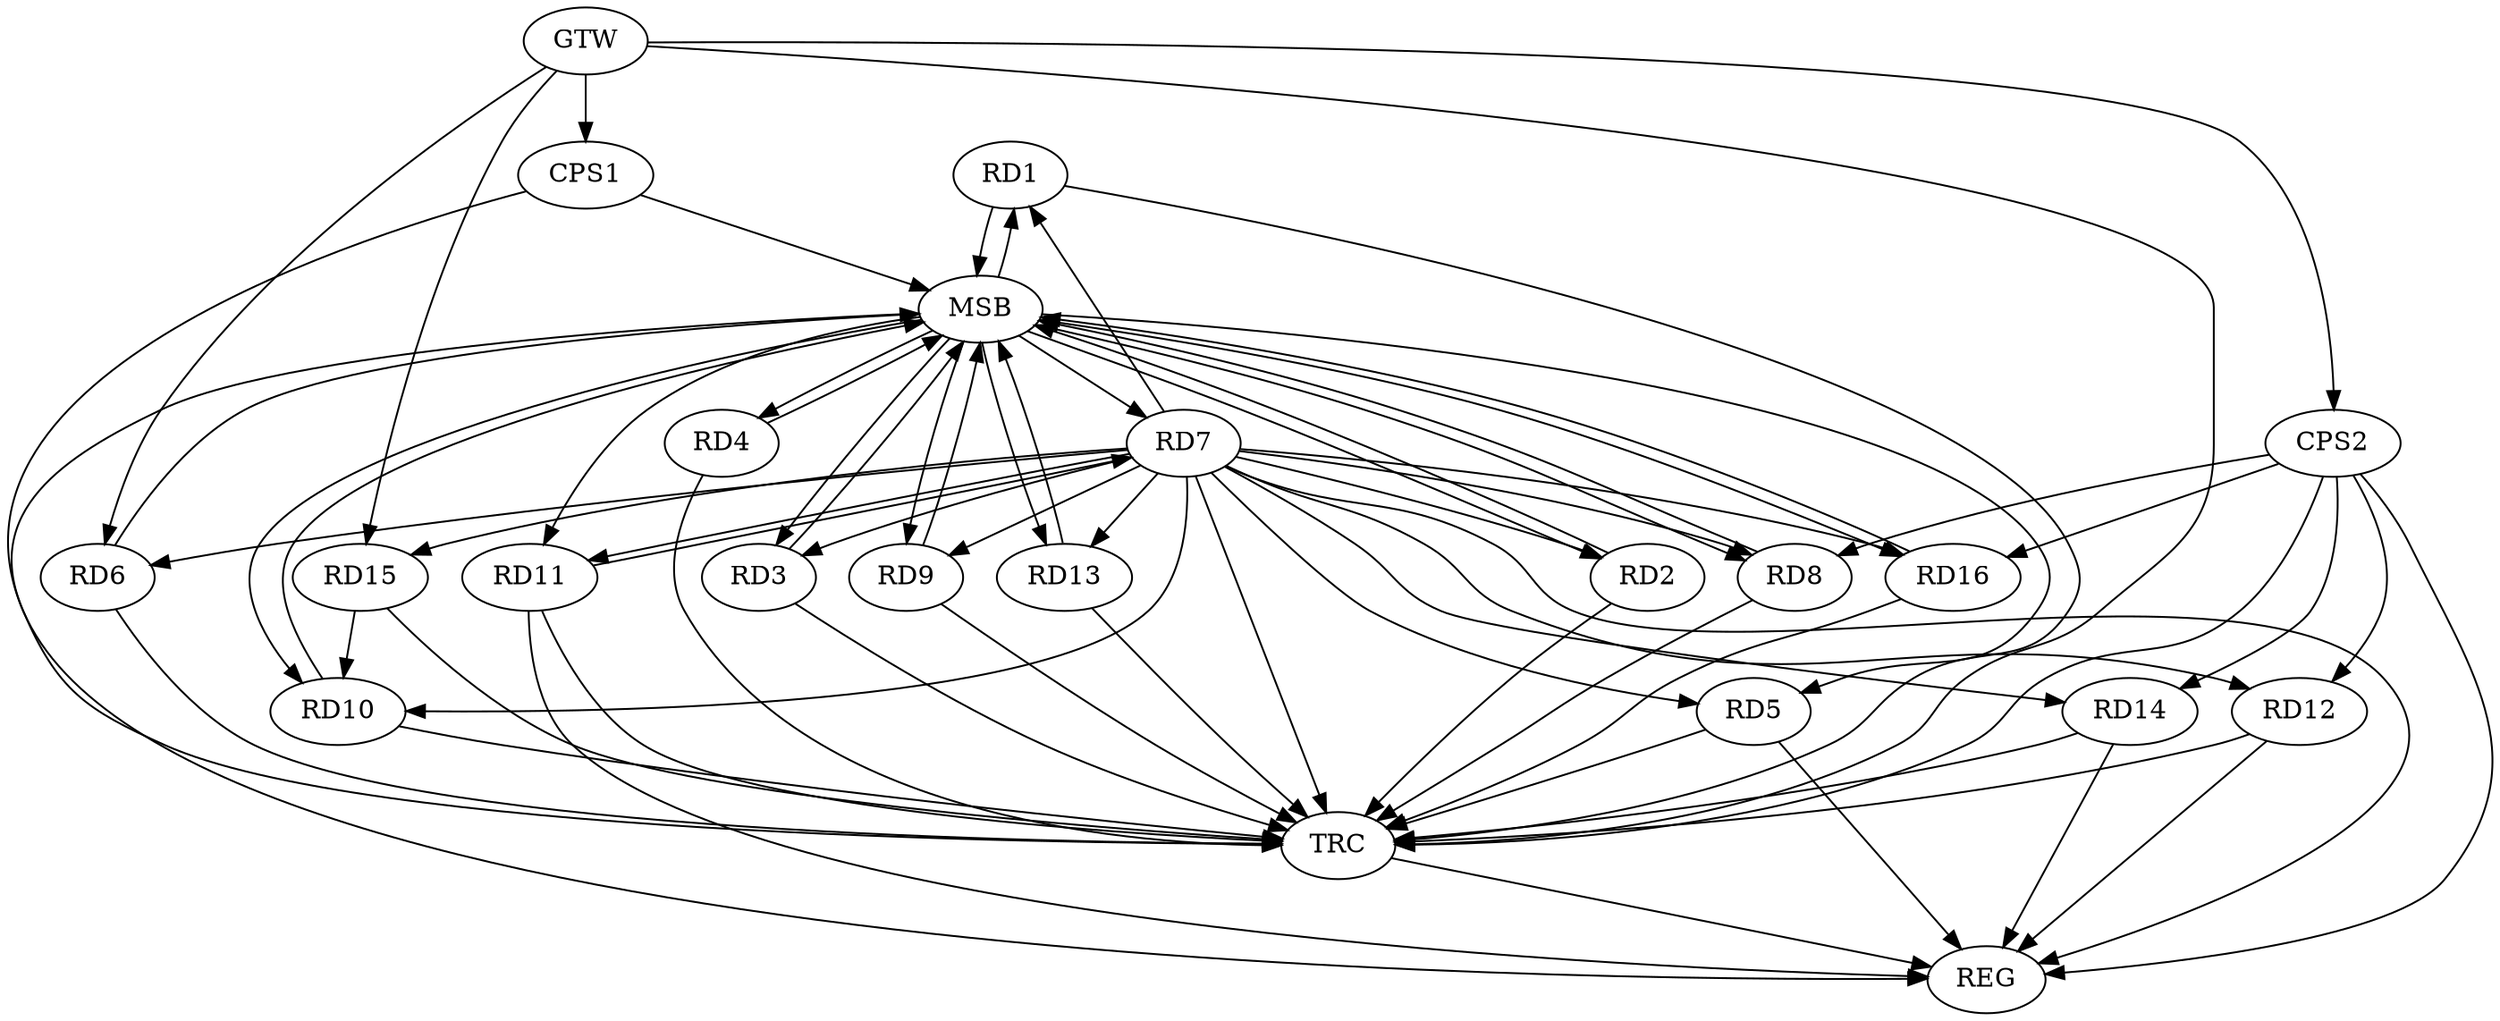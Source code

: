 strict digraph G {
  RD1 [ label="RD1" ];
  RD2 [ label="RD2" ];
  RD3 [ label="RD3" ];
  RD4 [ label="RD4" ];
  RD5 [ label="RD5" ];
  RD6 [ label="RD6" ];
  RD7 [ label="RD7" ];
  RD8 [ label="RD8" ];
  RD9 [ label="RD9" ];
  RD10 [ label="RD10" ];
  RD11 [ label="RD11" ];
  RD12 [ label="RD12" ];
  RD13 [ label="RD13" ];
  RD14 [ label="RD14" ];
  RD15 [ label="RD15" ];
  RD16 [ label="RD16" ];
  CPS1 [ label="CPS1" ];
  CPS2 [ label="CPS2" ];
  GTW [ label="GTW" ];
  REG [ label="REG" ];
  MSB [ label="MSB" ];
  TRC [ label="TRC" ];
  RD7 -> RD1;
  RD7 -> RD10;
  RD7 -> RD11;
  RD11 -> RD7;
  RD15 -> RD10;
  CPS2 -> RD8;
  CPS2 -> RD12;
  CPS2 -> RD14;
  CPS2 -> RD16;
  GTW -> RD6;
  GTW -> RD15;
  GTW -> CPS1;
  GTW -> CPS2;
  RD5 -> REG;
  RD7 -> REG;
  RD11 -> REG;
  RD12 -> REG;
  RD14 -> REG;
  CPS2 -> REG;
  RD1 -> MSB;
  MSB -> REG;
  RD2 -> MSB;
  MSB -> RD4;
  MSB -> RD7;
  MSB -> RD16;
  RD3 -> MSB;
  MSB -> RD13;
  RD4 -> MSB;
  MSB -> RD1;
  MSB -> RD11;
  RD6 -> MSB;
  MSB -> RD3;
  RD8 -> MSB;
  RD9 -> MSB;
  MSB -> RD10;
  RD10 -> MSB;
  MSB -> RD9;
  RD13 -> MSB;
  MSB -> RD2;
  MSB -> RD5;
  MSB -> RD8;
  RD16 -> MSB;
  CPS1 -> MSB;
  RD1 -> TRC;
  RD2 -> TRC;
  RD3 -> TRC;
  RD4 -> TRC;
  RD5 -> TRC;
  RD6 -> TRC;
  RD7 -> TRC;
  RD8 -> TRC;
  RD9 -> TRC;
  RD10 -> TRC;
  RD11 -> TRC;
  RD12 -> TRC;
  RD13 -> TRC;
  RD14 -> TRC;
  RD15 -> TRC;
  RD16 -> TRC;
  CPS1 -> TRC;
  CPS2 -> TRC;
  GTW -> TRC;
  TRC -> REG;
  RD7 -> RD8;
  RD7 -> RD14;
  RD7 -> RD6;
  RD7 -> RD5;
  RD7 -> RD12;
  RD7 -> RD15;
  RD7 -> RD9;
  RD7 -> RD2;
  RD7 -> RD13;
  RD7 -> RD3;
  RD7 -> RD16;
}
